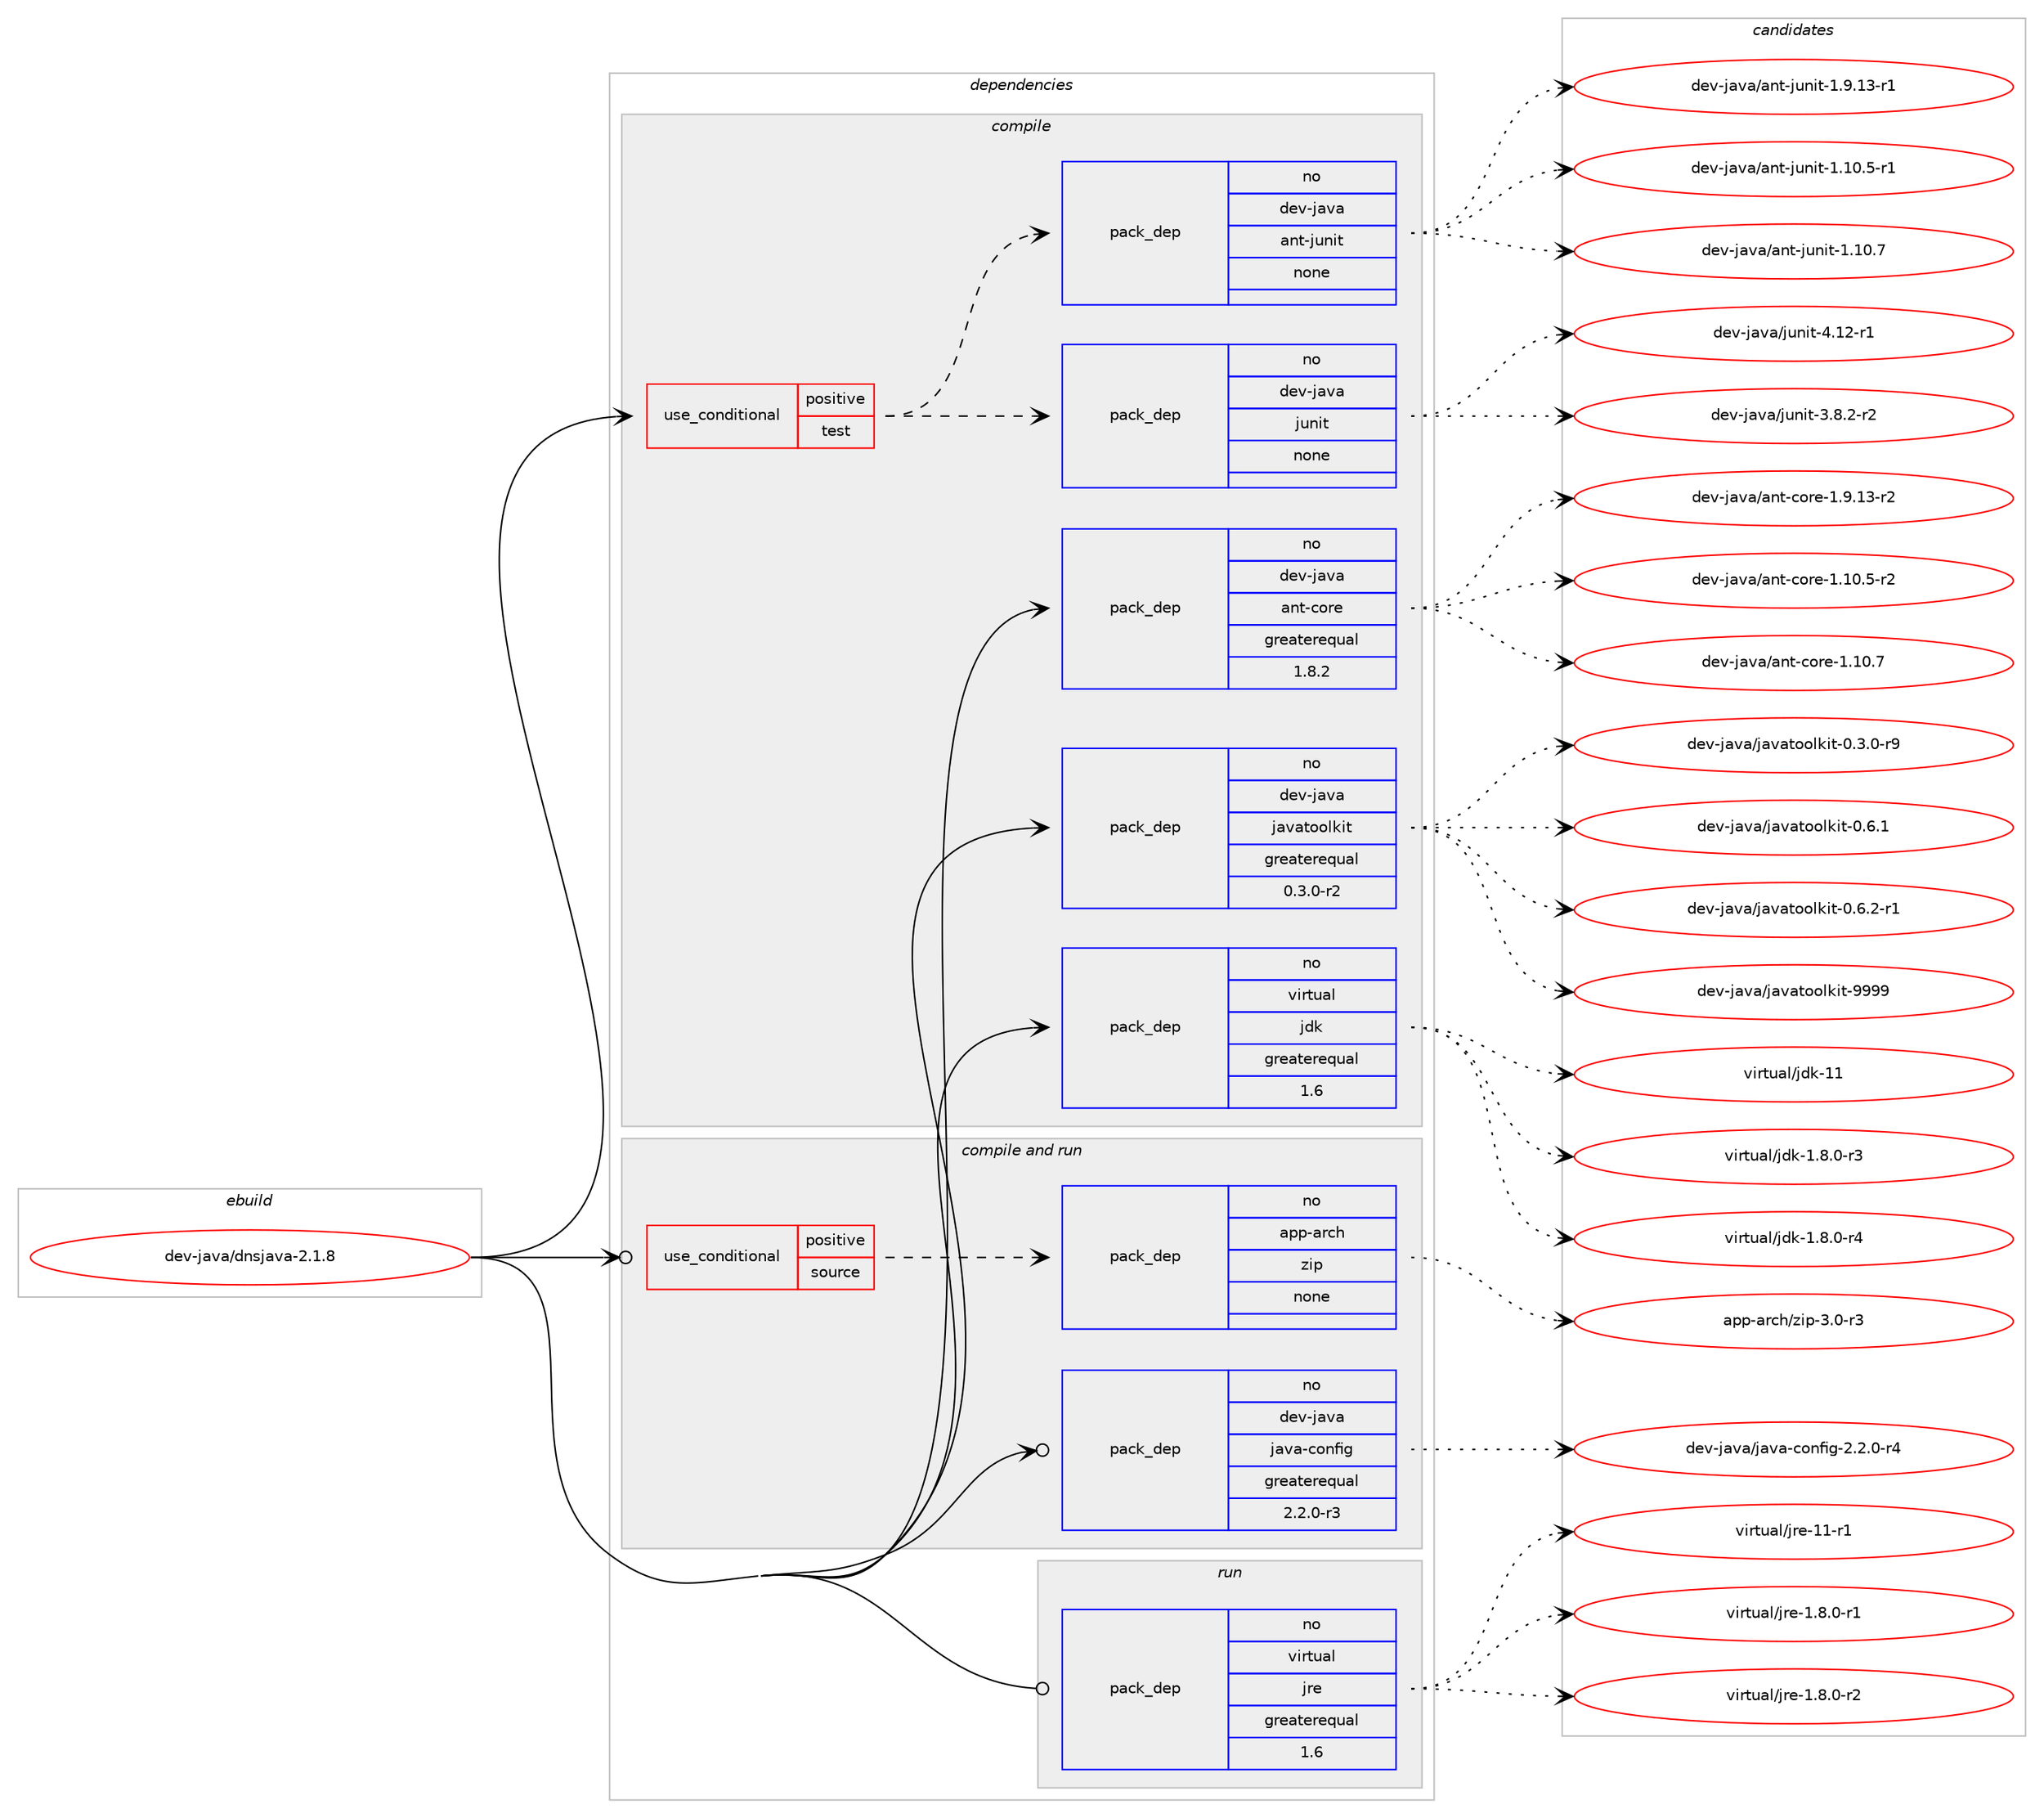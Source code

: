 digraph prolog {

# *************
# Graph options
# *************

newrank=true;
concentrate=true;
compound=true;
graph [rankdir=LR,fontname=Helvetica,fontsize=10,ranksep=1.5];#, ranksep=2.5, nodesep=0.2];
edge  [arrowhead=vee];
node  [fontname=Helvetica,fontsize=10];

# **********
# The ebuild
# **********

subgraph cluster_leftcol {
color=gray;
rank=same;
label=<<i>ebuild</i>>;
id [label="dev-java/dnsjava-2.1.8", color=red, width=4, href="../dev-java/dnsjava-2.1.8.svg"];
}

# ****************
# The dependencies
# ****************

subgraph cluster_midcol {
color=gray;
label=<<i>dependencies</i>>;
subgraph cluster_compile {
fillcolor="#eeeeee";
style=filled;
label=<<i>compile</i>>;
subgraph cond128768 {
dependency552260 [label=<<TABLE BORDER="0" CELLBORDER="1" CELLSPACING="0" CELLPADDING="4"><TR><TD ROWSPAN="3" CELLPADDING="10">use_conditional</TD></TR><TR><TD>positive</TD></TR><TR><TD>test</TD></TR></TABLE>>, shape=none, color=red];
subgraph pack412320 {
dependency552261 [label=<<TABLE BORDER="0" CELLBORDER="1" CELLSPACING="0" CELLPADDING="4" WIDTH="220"><TR><TD ROWSPAN="6" CELLPADDING="30">pack_dep</TD></TR><TR><TD WIDTH="110">no</TD></TR><TR><TD>dev-java</TD></TR><TR><TD>junit</TD></TR><TR><TD>none</TD></TR><TR><TD></TD></TR></TABLE>>, shape=none, color=blue];
}
dependency552260:e -> dependency552261:w [weight=20,style="dashed",arrowhead="vee"];
subgraph pack412321 {
dependency552262 [label=<<TABLE BORDER="0" CELLBORDER="1" CELLSPACING="0" CELLPADDING="4" WIDTH="220"><TR><TD ROWSPAN="6" CELLPADDING="30">pack_dep</TD></TR><TR><TD WIDTH="110">no</TD></TR><TR><TD>dev-java</TD></TR><TR><TD>ant-junit</TD></TR><TR><TD>none</TD></TR><TR><TD></TD></TR></TABLE>>, shape=none, color=blue];
}
dependency552260:e -> dependency552262:w [weight=20,style="dashed",arrowhead="vee"];
}
id:e -> dependency552260:w [weight=20,style="solid",arrowhead="vee"];
subgraph pack412322 {
dependency552263 [label=<<TABLE BORDER="0" CELLBORDER="1" CELLSPACING="0" CELLPADDING="4" WIDTH="220"><TR><TD ROWSPAN="6" CELLPADDING="30">pack_dep</TD></TR><TR><TD WIDTH="110">no</TD></TR><TR><TD>dev-java</TD></TR><TR><TD>ant-core</TD></TR><TR><TD>greaterequal</TD></TR><TR><TD>1.8.2</TD></TR></TABLE>>, shape=none, color=blue];
}
id:e -> dependency552263:w [weight=20,style="solid",arrowhead="vee"];
subgraph pack412323 {
dependency552264 [label=<<TABLE BORDER="0" CELLBORDER="1" CELLSPACING="0" CELLPADDING="4" WIDTH="220"><TR><TD ROWSPAN="6" CELLPADDING="30">pack_dep</TD></TR><TR><TD WIDTH="110">no</TD></TR><TR><TD>dev-java</TD></TR><TR><TD>javatoolkit</TD></TR><TR><TD>greaterequal</TD></TR><TR><TD>0.3.0-r2</TD></TR></TABLE>>, shape=none, color=blue];
}
id:e -> dependency552264:w [weight=20,style="solid",arrowhead="vee"];
subgraph pack412324 {
dependency552265 [label=<<TABLE BORDER="0" CELLBORDER="1" CELLSPACING="0" CELLPADDING="4" WIDTH="220"><TR><TD ROWSPAN="6" CELLPADDING="30">pack_dep</TD></TR><TR><TD WIDTH="110">no</TD></TR><TR><TD>virtual</TD></TR><TR><TD>jdk</TD></TR><TR><TD>greaterequal</TD></TR><TR><TD>1.6</TD></TR></TABLE>>, shape=none, color=blue];
}
id:e -> dependency552265:w [weight=20,style="solid",arrowhead="vee"];
}
subgraph cluster_compileandrun {
fillcolor="#eeeeee";
style=filled;
label=<<i>compile and run</i>>;
subgraph cond128769 {
dependency552266 [label=<<TABLE BORDER="0" CELLBORDER="1" CELLSPACING="0" CELLPADDING="4"><TR><TD ROWSPAN="3" CELLPADDING="10">use_conditional</TD></TR><TR><TD>positive</TD></TR><TR><TD>source</TD></TR></TABLE>>, shape=none, color=red];
subgraph pack412325 {
dependency552267 [label=<<TABLE BORDER="0" CELLBORDER="1" CELLSPACING="0" CELLPADDING="4" WIDTH="220"><TR><TD ROWSPAN="6" CELLPADDING="30">pack_dep</TD></TR><TR><TD WIDTH="110">no</TD></TR><TR><TD>app-arch</TD></TR><TR><TD>zip</TD></TR><TR><TD>none</TD></TR><TR><TD></TD></TR></TABLE>>, shape=none, color=blue];
}
dependency552266:e -> dependency552267:w [weight=20,style="dashed",arrowhead="vee"];
}
id:e -> dependency552266:w [weight=20,style="solid",arrowhead="odotvee"];
subgraph pack412326 {
dependency552268 [label=<<TABLE BORDER="0" CELLBORDER="1" CELLSPACING="0" CELLPADDING="4" WIDTH="220"><TR><TD ROWSPAN="6" CELLPADDING="30">pack_dep</TD></TR><TR><TD WIDTH="110">no</TD></TR><TR><TD>dev-java</TD></TR><TR><TD>java-config</TD></TR><TR><TD>greaterequal</TD></TR><TR><TD>2.2.0-r3</TD></TR></TABLE>>, shape=none, color=blue];
}
id:e -> dependency552268:w [weight=20,style="solid",arrowhead="odotvee"];
}
subgraph cluster_run {
fillcolor="#eeeeee";
style=filled;
label=<<i>run</i>>;
subgraph pack412327 {
dependency552269 [label=<<TABLE BORDER="0" CELLBORDER="1" CELLSPACING="0" CELLPADDING="4" WIDTH="220"><TR><TD ROWSPAN="6" CELLPADDING="30">pack_dep</TD></TR><TR><TD WIDTH="110">no</TD></TR><TR><TD>virtual</TD></TR><TR><TD>jre</TD></TR><TR><TD>greaterequal</TD></TR><TR><TD>1.6</TD></TR></TABLE>>, shape=none, color=blue];
}
id:e -> dependency552269:w [weight=20,style="solid",arrowhead="odot"];
}
}

# **************
# The candidates
# **************

subgraph cluster_choices {
rank=same;
color=gray;
label=<<i>candidates</i>>;

subgraph choice412320 {
color=black;
nodesep=1;
choice100101118451069711897471061171101051164551465646504511450 [label="dev-java/junit-3.8.2-r2", color=red, width=4,href="../dev-java/junit-3.8.2-r2.svg"];
choice1001011184510697118974710611711010511645524649504511449 [label="dev-java/junit-4.12-r1", color=red, width=4,href="../dev-java/junit-4.12-r1.svg"];
dependency552261:e -> choice100101118451069711897471061171101051164551465646504511450:w [style=dotted,weight="100"];
dependency552261:e -> choice1001011184510697118974710611711010511645524649504511449:w [style=dotted,weight="100"];
}
subgraph choice412321 {
color=black;
nodesep=1;
choice100101118451069711897479711011645106117110105116454946494846534511449 [label="dev-java/ant-junit-1.10.5-r1", color=red, width=4,href="../dev-java/ant-junit-1.10.5-r1.svg"];
choice10010111845106971189747971101164510611711010511645494649484655 [label="dev-java/ant-junit-1.10.7", color=red, width=4,href="../dev-java/ant-junit-1.10.7.svg"];
choice100101118451069711897479711011645106117110105116454946574649514511449 [label="dev-java/ant-junit-1.9.13-r1", color=red, width=4,href="../dev-java/ant-junit-1.9.13-r1.svg"];
dependency552262:e -> choice100101118451069711897479711011645106117110105116454946494846534511449:w [style=dotted,weight="100"];
dependency552262:e -> choice10010111845106971189747971101164510611711010511645494649484655:w [style=dotted,weight="100"];
dependency552262:e -> choice100101118451069711897479711011645106117110105116454946574649514511449:w [style=dotted,weight="100"];
}
subgraph choice412322 {
color=black;
nodesep=1;
choice10010111845106971189747971101164599111114101454946494846534511450 [label="dev-java/ant-core-1.10.5-r2", color=red, width=4,href="../dev-java/ant-core-1.10.5-r2.svg"];
choice1001011184510697118974797110116459911111410145494649484655 [label="dev-java/ant-core-1.10.7", color=red, width=4,href="../dev-java/ant-core-1.10.7.svg"];
choice10010111845106971189747971101164599111114101454946574649514511450 [label="dev-java/ant-core-1.9.13-r2", color=red, width=4,href="../dev-java/ant-core-1.9.13-r2.svg"];
dependency552263:e -> choice10010111845106971189747971101164599111114101454946494846534511450:w [style=dotted,weight="100"];
dependency552263:e -> choice1001011184510697118974797110116459911111410145494649484655:w [style=dotted,weight="100"];
dependency552263:e -> choice10010111845106971189747971101164599111114101454946574649514511450:w [style=dotted,weight="100"];
}
subgraph choice412323 {
color=black;
nodesep=1;
choice1001011184510697118974710697118971161111111081071051164548465146484511457 [label="dev-java/javatoolkit-0.3.0-r9", color=red, width=4,href="../dev-java/javatoolkit-0.3.0-r9.svg"];
choice100101118451069711897471069711897116111111108107105116454846544649 [label="dev-java/javatoolkit-0.6.1", color=red, width=4,href="../dev-java/javatoolkit-0.6.1.svg"];
choice1001011184510697118974710697118971161111111081071051164548465446504511449 [label="dev-java/javatoolkit-0.6.2-r1", color=red, width=4,href="../dev-java/javatoolkit-0.6.2-r1.svg"];
choice1001011184510697118974710697118971161111111081071051164557575757 [label="dev-java/javatoolkit-9999", color=red, width=4,href="../dev-java/javatoolkit-9999.svg"];
dependency552264:e -> choice1001011184510697118974710697118971161111111081071051164548465146484511457:w [style=dotted,weight="100"];
dependency552264:e -> choice100101118451069711897471069711897116111111108107105116454846544649:w [style=dotted,weight="100"];
dependency552264:e -> choice1001011184510697118974710697118971161111111081071051164548465446504511449:w [style=dotted,weight="100"];
dependency552264:e -> choice1001011184510697118974710697118971161111111081071051164557575757:w [style=dotted,weight="100"];
}
subgraph choice412324 {
color=black;
nodesep=1;
choice11810511411611797108471061001074549465646484511451 [label="virtual/jdk-1.8.0-r3", color=red, width=4,href="../virtual/jdk-1.8.0-r3.svg"];
choice11810511411611797108471061001074549465646484511452 [label="virtual/jdk-1.8.0-r4", color=red, width=4,href="../virtual/jdk-1.8.0-r4.svg"];
choice1181051141161179710847106100107454949 [label="virtual/jdk-11", color=red, width=4,href="../virtual/jdk-11.svg"];
dependency552265:e -> choice11810511411611797108471061001074549465646484511451:w [style=dotted,weight="100"];
dependency552265:e -> choice11810511411611797108471061001074549465646484511452:w [style=dotted,weight="100"];
dependency552265:e -> choice1181051141161179710847106100107454949:w [style=dotted,weight="100"];
}
subgraph choice412325 {
color=black;
nodesep=1;
choice9711211245971149910447122105112455146484511451 [label="app-arch/zip-3.0-r3", color=red, width=4,href="../app-arch/zip-3.0-r3.svg"];
dependency552267:e -> choice9711211245971149910447122105112455146484511451:w [style=dotted,weight="100"];
}
subgraph choice412326 {
color=black;
nodesep=1;
choice10010111845106971189747106971189745991111101021051034550465046484511452 [label="dev-java/java-config-2.2.0-r4", color=red, width=4,href="../dev-java/java-config-2.2.0-r4.svg"];
dependency552268:e -> choice10010111845106971189747106971189745991111101021051034550465046484511452:w [style=dotted,weight="100"];
}
subgraph choice412327 {
color=black;
nodesep=1;
choice11810511411611797108471061141014549465646484511449 [label="virtual/jre-1.8.0-r1", color=red, width=4,href="../virtual/jre-1.8.0-r1.svg"];
choice11810511411611797108471061141014549465646484511450 [label="virtual/jre-1.8.0-r2", color=red, width=4,href="../virtual/jre-1.8.0-r2.svg"];
choice11810511411611797108471061141014549494511449 [label="virtual/jre-11-r1", color=red, width=4,href="../virtual/jre-11-r1.svg"];
dependency552269:e -> choice11810511411611797108471061141014549465646484511449:w [style=dotted,weight="100"];
dependency552269:e -> choice11810511411611797108471061141014549465646484511450:w [style=dotted,weight="100"];
dependency552269:e -> choice11810511411611797108471061141014549494511449:w [style=dotted,weight="100"];
}
}

}

